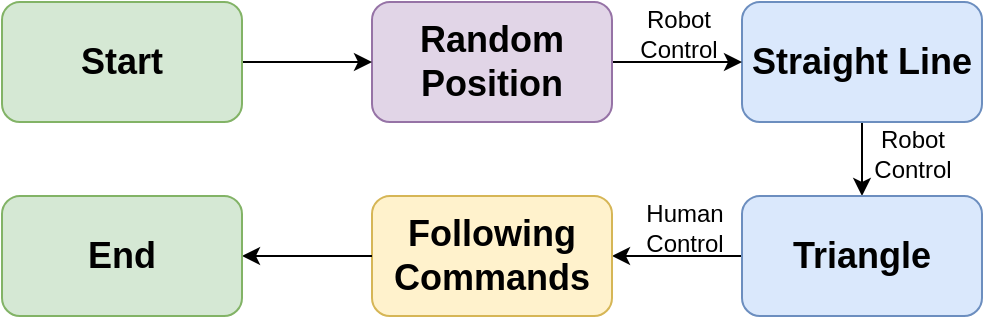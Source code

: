 <mxfile version="12.3.9" type="google" pages="1"><diagram id="nEYef8eszsXzcVK0Tf1v" name="Page-1"><mxGraphModel dx="698" dy="463" grid="1" gridSize="10" guides="1" tooltips="1" connect="1" arrows="1" fold="1" page="1" pageScale="1" pageWidth="827" pageHeight="1169" math="0" shadow="0"><root><mxCell id="0"/><mxCell id="1" parent="0"/><mxCell id="pZUvXkbQIxfzpwVAQWgS-7" value="" style="edgeStyle=orthogonalEdgeStyle;rounded=0;orthogonalLoop=1;jettySize=auto;html=1;" parent="1" source="pZUvXkbQIxfzpwVAQWgS-1" target="pZUvXkbQIxfzpwVAQWgS-3" edge="1"><mxGeometry relative="1" as="geometry"/></mxCell><mxCell id="pZUvXkbQIxfzpwVAQWgS-1" value="Straight Line" style="rounded=1;whiteSpace=wrap;html=1;fontStyle=1;fontSize=18;fillColor=#dae8fc;strokeColor=#6c8ebf;" parent="1" vertex="1"><mxGeometry x="430" y="120" width="120" height="60" as="geometry"/></mxCell><mxCell id="pZUvXkbQIxfzpwVAQWgS-8" value="" style="edgeStyle=orthogonalEdgeStyle;rounded=0;orthogonalLoop=1;jettySize=auto;html=1;" parent="1" source="pZUvXkbQIxfzpwVAQWgS-3" target="pZUvXkbQIxfzpwVAQWgS-4" edge="1"><mxGeometry relative="1" as="geometry"/></mxCell><mxCell id="pZUvXkbQIxfzpwVAQWgS-3" value="Triangle" style="rounded=1;whiteSpace=wrap;html=1;fontStyle=1;fontSize=18;fillColor=#dae8fc;strokeColor=#6c8ebf;" parent="1" vertex="1"><mxGeometry x="430" y="217" width="120" height="60" as="geometry"/></mxCell><mxCell id="pZUvXkbQIxfzpwVAQWgS-4" value="Following Commands" style="rounded=1;whiteSpace=wrap;html=1;fontStyle=1;fontSize=18;fillColor=#fff2cc;strokeColor=#d6b656;" parent="1" vertex="1"><mxGeometry x="245" y="217" width="120" height="60" as="geometry"/></mxCell><mxCell id="pZUvXkbQIxfzpwVAQWgS-6" value="" style="edgeStyle=orthogonalEdgeStyle;rounded=0;orthogonalLoop=1;jettySize=auto;html=1;" parent="1" source="pZUvXkbQIxfzpwVAQWgS-5" target="pZUvXkbQIxfzpwVAQWgS-1" edge="1"><mxGeometry relative="1" as="geometry"/></mxCell><mxCell id="pZUvXkbQIxfzpwVAQWgS-5" value="Random Position" style="rounded=1;whiteSpace=wrap;html=1;fontStyle=1;fontSize=18;fillColor=#e1d5e7;strokeColor=#9673a6;" parent="1" vertex="1"><mxGeometry x="245" y="120" width="120" height="60" as="geometry"/></mxCell><mxCell id="pZUvXkbQIxfzpwVAQWgS-13" value="" style="edgeStyle=orthogonalEdgeStyle;rounded=0;orthogonalLoop=1;jettySize=auto;html=1;fontSize=18;fontColor=#FFFFFF;" parent="1" source="pZUvXkbQIxfzpwVAQWgS-9" target="pZUvXkbQIxfzpwVAQWgS-5" edge="1"><mxGeometry relative="1" as="geometry"/></mxCell><mxCell id="pZUvXkbQIxfzpwVAQWgS-9" value="Start" style="rounded=1;whiteSpace=wrap;html=1;fontStyle=1;fontSize=18;fillColor=#d5e8d4;strokeColor=#82b366;" parent="1" vertex="1"><mxGeometry x="60" y="120" width="120" height="60" as="geometry"/></mxCell><mxCell id="pZUvXkbQIxfzpwVAQWgS-14" value="" style="edgeStyle=orthogonalEdgeStyle;rounded=0;orthogonalLoop=1;jettySize=auto;html=1;fontSize=18;fontColor=#FFFFFF;" parent="1" source="pZUvXkbQIxfzpwVAQWgS-4" target="pZUvXkbQIxfzpwVAQWgS-12" edge="1"><mxGeometry relative="1" as="geometry"><Array as="points"><mxPoint x="150" y="247"/><mxPoint x="150" y="247"/></Array></mxGeometry></mxCell><mxCell id="pZUvXkbQIxfzpwVAQWgS-12" value="End" style="rounded=1;whiteSpace=wrap;html=1;fontStyle=1;fontSize=18;fillColor=#d5e8d4;strokeColor=#82b366;" parent="1" vertex="1"><mxGeometry x="60" y="217" width="120" height="60" as="geometry"/></mxCell><mxCell id="oI35Ex25nTwNQD3-9D4I-1" value="Human&lt;br&gt;Control" style="text;html=1;align=center;verticalAlign=middle;resizable=0;points=[];;autosize=1;" vertex="1" parent="1"><mxGeometry x="376" y="218" width="50" height="30" as="geometry"/></mxCell><mxCell id="oI35Ex25nTwNQD3-9D4I-2" value="Robot&lt;br&gt;Control" style="text;html=1;align=center;verticalAlign=middle;resizable=0;points=[];;autosize=1;" vertex="1" parent="1"><mxGeometry x="372.5" y="121" width="50" height="30" as="geometry"/></mxCell><mxCell id="oI35Ex25nTwNQD3-9D4I-3" value="Robot&lt;br&gt;Control" style="text;html=1;align=center;verticalAlign=middle;resizable=0;points=[];;autosize=1;" vertex="1" parent="1"><mxGeometry x="490" y="181" width="50" height="30" as="geometry"/></mxCell></root></mxGraphModel></diagram></mxfile>